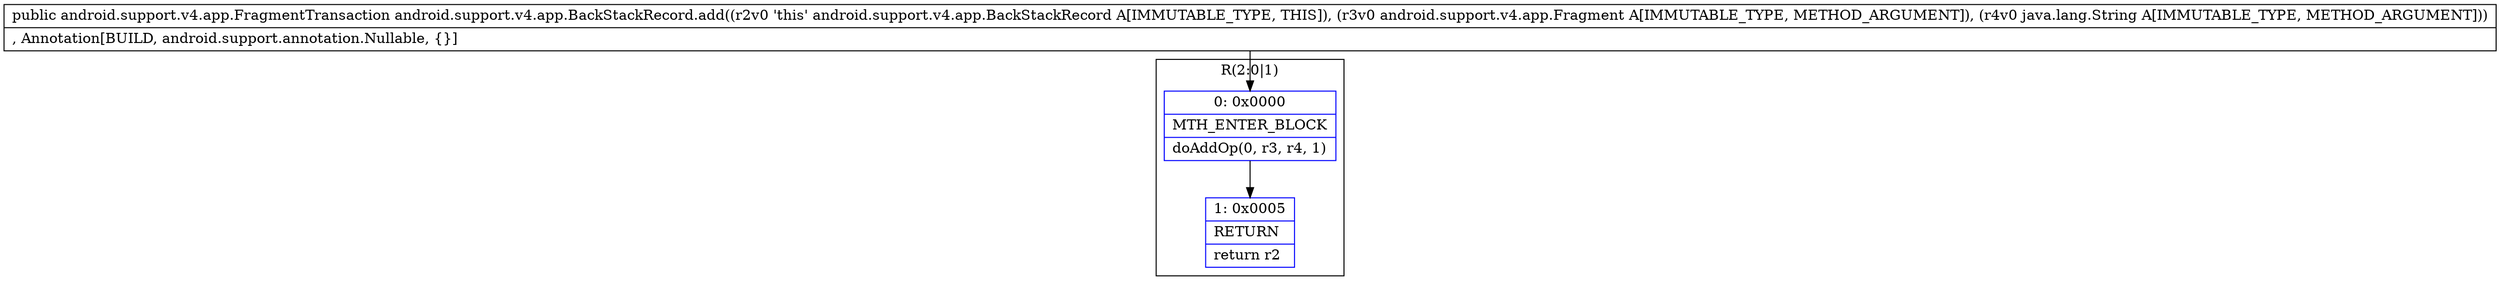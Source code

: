digraph "CFG forandroid.support.v4.app.BackStackRecord.add(Landroid\/support\/v4\/app\/Fragment;Ljava\/lang\/String;)Landroid\/support\/v4\/app\/FragmentTransaction;" {
subgraph cluster_Region_655030106 {
label = "R(2:0|1)";
node [shape=record,color=blue];
Node_0 [shape=record,label="{0\:\ 0x0000|MTH_ENTER_BLOCK\l|doAddOp(0, r3, r4, 1)\l}"];
Node_1 [shape=record,label="{1\:\ 0x0005|RETURN\l|return r2\l}"];
}
MethodNode[shape=record,label="{public android.support.v4.app.FragmentTransaction android.support.v4.app.BackStackRecord.add((r2v0 'this' android.support.v4.app.BackStackRecord A[IMMUTABLE_TYPE, THIS]), (r3v0 android.support.v4.app.Fragment A[IMMUTABLE_TYPE, METHOD_ARGUMENT]), (r4v0 java.lang.String A[IMMUTABLE_TYPE, METHOD_ARGUMENT]))  | , Annotation[BUILD, android.support.annotation.Nullable, \{\}]\l}"];
MethodNode -> Node_0;
Node_0 -> Node_1;
}

